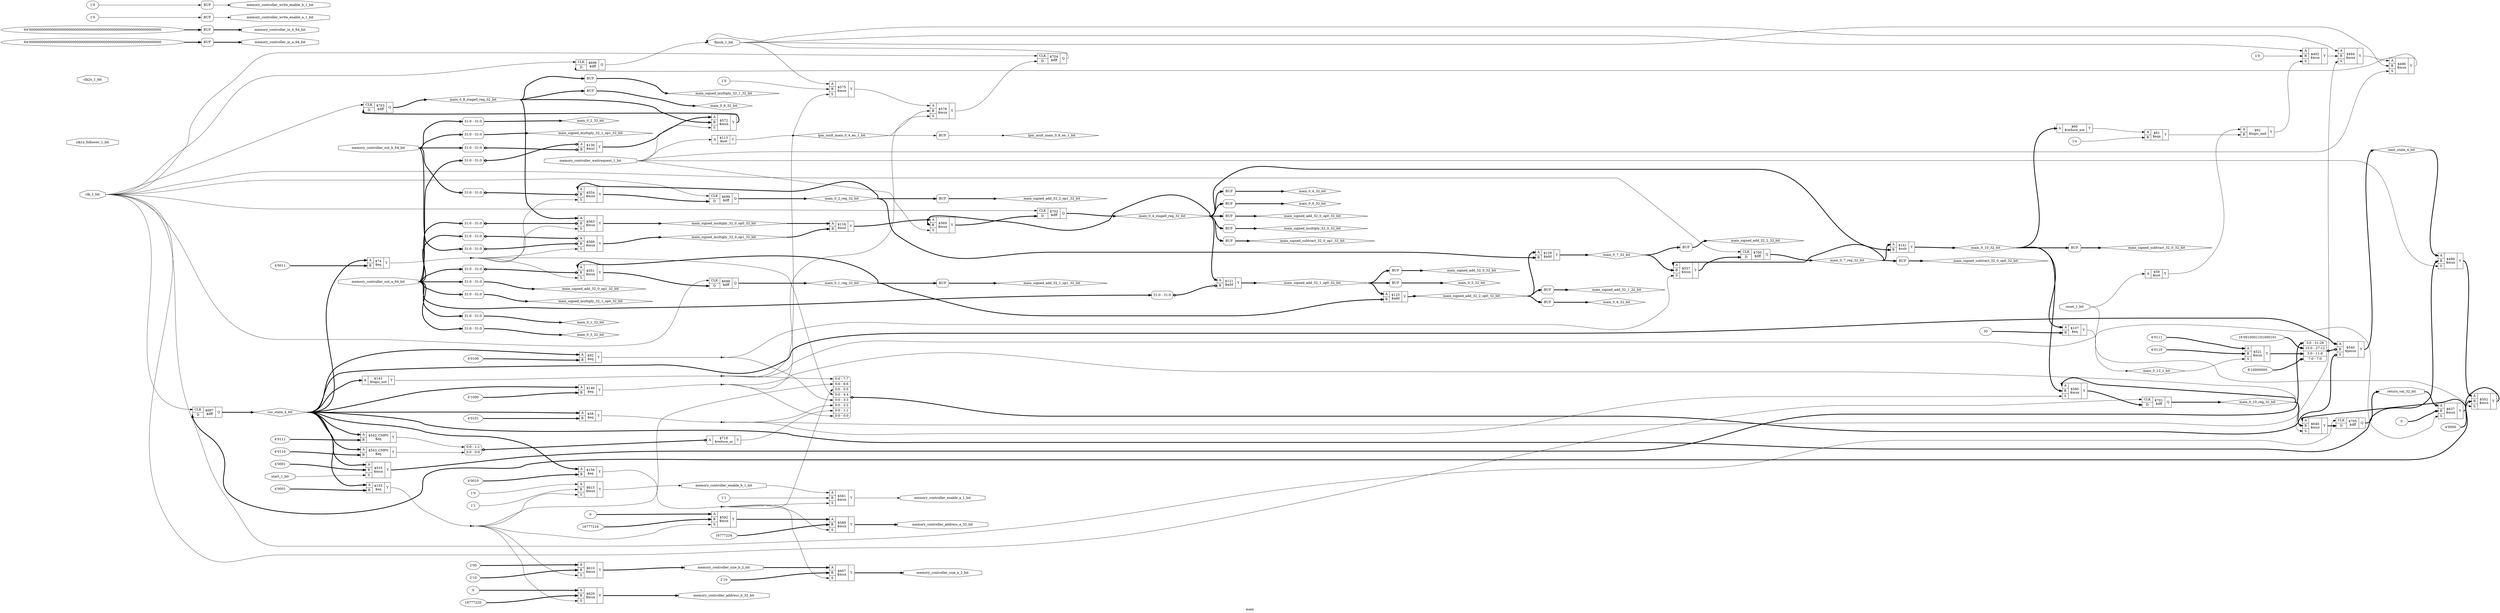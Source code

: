 digraph "main" {
label="main";
rankdir="LR";
remincross=true;
n36 [ shape=octagon, label="clk_1_bit", color="black", fontcolor="black" ];
n37 [ shape=octagon, label="clk1x_follower_1_bit", color="black", fontcolor="black" ];
n38 [ shape=octagon, label="clk2x_1_bit", color="black", fontcolor="black" ];
n39 [ shape=diamond, label="cur_state_4_bit", color="black", fontcolor="black" ];
n40 [ shape=octagon, label="finish_1_bit", color="black", fontcolor="black" ];
n41 [ shape=diamond, label="lpm_mult_main_0_4_en_1_bit", color="black", fontcolor="black" ];
n42 [ shape=diamond, label="lpm_mult_main_0_8_en_1_bit", color="black", fontcolor="black" ];
n43 [ shape=diamond, label="main_0_1_32_bit", color="black", fontcolor="black" ];
n44 [ shape=diamond, label="main_0_10_32_bit", color="black", fontcolor="black" ];
n45 [ shape=diamond, label="main_0_10_reg_32_bit", color="black", fontcolor="black" ];
n46 [ shape=diamond, label="main_0_12_1_bit", color="black", fontcolor="black" ];
n47 [ shape=diamond, label="main_0_1_reg_32_bit", color="black", fontcolor="black" ];
n48 [ shape=diamond, label="main_0_2_32_bit", color="black", fontcolor="black" ];
n49 [ shape=diamond, label="main_0_2_reg_32_bit", color="black", fontcolor="black" ];
n50 [ shape=diamond, label="main_0_3_32_bit", color="black", fontcolor="black" ];
n51 [ shape=diamond, label="main_0_4_32_bit", color="black", fontcolor="black" ];
n52 [ shape=diamond, label="main_0_4_stage0_reg_32_bit", color="black", fontcolor="black" ];
n53 [ shape=diamond, label="main_0_5_32_bit", color="black", fontcolor="black" ];
n54 [ shape=diamond, label="main_0_6_32_bit", color="black", fontcolor="black" ];
n55 [ shape=diamond, label="main_0_7_32_bit", color="black", fontcolor="black" ];
n56 [ shape=diamond, label="main_0_7_reg_32_bit", color="black", fontcolor="black" ];
n57 [ shape=diamond, label="main_0_8_32_bit", color="black", fontcolor="black" ];
n58 [ shape=diamond, label="main_0_8_stage0_reg_32_bit", color="black", fontcolor="black" ];
n59 [ shape=diamond, label="main_0_9_32_bit", color="black", fontcolor="black" ];
n60 [ shape=diamond, label="main_signed_add_32_0_32_bit", color="black", fontcolor="black" ];
n61 [ shape=diamond, label="main_signed_add_32_0_op0_32_bit", color="black", fontcolor="black" ];
n62 [ shape=diamond, label="main_signed_add_32_0_op1_32_bit", color="black", fontcolor="black" ];
n63 [ shape=diamond, label="main_signed_add_32_1_32_bit", color="black", fontcolor="black" ];
n64 [ shape=diamond, label="main_signed_add_32_1_op0_32_bit", color="black", fontcolor="black" ];
n65 [ shape=diamond, label="main_signed_add_32_1_op1_32_bit", color="black", fontcolor="black" ];
n66 [ shape=diamond, label="main_signed_add_32_2_32_bit", color="black", fontcolor="black" ];
n67 [ shape=diamond, label="main_signed_add_32_2_op0_32_bit", color="black", fontcolor="black" ];
n68 [ shape=diamond, label="main_signed_add_32_2_op1_32_bit", color="black", fontcolor="black" ];
n69 [ shape=diamond, label="main_signed_multiply_32_0_32_bit", color="black", fontcolor="black" ];
n70 [ shape=diamond, label="main_signed_multiply_32_0_op0_32_bit", color="black", fontcolor="black" ];
n71 [ shape=diamond, label="main_signed_multiply_32_0_op1_32_bit", color="black", fontcolor="black" ];
n72 [ shape=diamond, label="main_signed_multiply_32_1_32_bit", color="black", fontcolor="black" ];
n73 [ shape=diamond, label="main_signed_multiply_32_1_op0_32_bit", color="black", fontcolor="black" ];
n74 [ shape=diamond, label="main_signed_multiply_32_1_op1_32_bit", color="black", fontcolor="black" ];
n75 [ shape=diamond, label="main_signed_subtract_32_0_32_bit", color="black", fontcolor="black" ];
n76 [ shape=diamond, label="main_signed_subtract_32_0_op0_32_bit", color="black", fontcolor="black" ];
n77 [ shape=diamond, label="main_signed_subtract_32_0_op1_32_bit", color="black", fontcolor="black" ];
n78 [ shape=octagon, label="memory_controller_address_a_32_bit", color="black", fontcolor="black" ];
n79 [ shape=octagon, label="memory_controller_address_b_32_bit", color="black", fontcolor="black" ];
n80 [ shape=octagon, label="memory_controller_enable_a_1_bit", color="black", fontcolor="black" ];
n81 [ shape=octagon, label="memory_controller_enable_b_1_bit", color="black", fontcolor="black" ];
n82 [ shape=octagon, label="memory_controller_in_a_64_bit", color="black", fontcolor="black" ];
n83 [ shape=octagon, label="memory_controller_in_b_64_bit", color="black", fontcolor="black" ];
n84 [ shape=octagon, label="memory_controller_out_a_64_bit", color="black", fontcolor="black" ];
n85 [ shape=octagon, label="memory_controller_out_b_64_bit", color="black", fontcolor="black" ];
n86 [ shape=octagon, label="memory_controller_size_a_2_bit", color="black", fontcolor="black" ];
n87 [ shape=octagon, label="memory_controller_size_b_2_bit", color="black", fontcolor="black" ];
n88 [ shape=octagon, label="memory_controller_waitrequest_1_bit", color="black", fontcolor="black" ];
n89 [ shape=octagon, label="memory_controller_write_enable_a_1_bit", color="black", fontcolor="black" ];
n90 [ shape=octagon, label="memory_controller_write_enable_b_1_bit", color="black", fontcolor="black" ];
n91 [ shape=diamond, label="next_state_4_bit", color="black", fontcolor="black" ];
n92 [ shape=octagon, label="reset_1_bit", color="black", fontcolor="black" ];
n93 [ shape=octagon, label="return_val_32_bit", color="black", fontcolor="black" ];
n94 [ shape=octagon, label="start_1_bit", color="black", fontcolor="black" ];
c98 [ shape=record, label="{{<p95> A|<p96> B}|$121\n$add|{<p97> Y}}" ];
x0 [ shape=record, style=rounded, label="<s0> 31:0 - 31:0 " ];
x0:e -> c98:p96:w [arrowhead=odiamond, arrowtail=odiamond, dir=both, color="black", style="setlinewidth(3)", label=""];
c99 [ shape=record, label="{{<p95> A|<p96> B}|$125\n$add|{<p97> Y}}" ];
c100 [ shape=record, label="{{<p95> A|<p96> B}|$129\n$add|{<p97> Y}}" ];
c101 [ shape=record, label="{{<p95> A}|$718\n$reduce_or|{<p97> Y}}" ];
x1 [ shape=record, style=rounded, label="<s1> 0:0 - 1:1 |<s0> 0:0 - 0:0 " ];
x1:e -> c101:p95:w [arrowhead=odiamond, arrowtail=odiamond, dir=both, color="black", style="setlinewidth(3)", label=""];
v2 [ label="4'0101" ];
c102 [ shape=record, label="{{<p95> A|<p96> B}|$58\n$eq|{<p97> Y}}" ];
c103 [ shape=record, label="{{<p95> A}|$59\n$not|{<p97> Y}}" ];
v3 [ label="4'0011" ];
c104 [ shape=record, label="{{<p95> A|<p96> B}|$74\n$eq|{<p97> Y}}" ];
v4 [ label="4'0100" ];
c105 [ shape=record, label="{{<p95> A|<p96> B}|$92\n$eq|{<p97> Y}}" ];
v5 [ label="30" ];
c106 [ shape=record, label="{{<p95> A|<p96> B}|$107\n$eq|{<p97> Y}}" ];
c107 [ shape=record, label="{{<p95> A}|$113\n$not|{<p97> Y}}" ];
c108 [ shape=record, label="{{<p95> A}|$143\n$logic_not|{<p97> Y}}" ];
v6 [ label="4'1000" ];
c109 [ shape=record, label="{{<p95> A|<p96> B}|$146\n$eq|{<p97> Y}}" ];
v7 [ label="4'0001" ];
c110 [ shape=record, label="{{<p95> A|<p96> B}|$155\n$eq|{<p97> Y}}" ];
v8 [ label="4'0010" ];
c111 [ shape=record, label="{{<p95> A|<p96> B}|$156\n$eq|{<p97> Y}}" ];
v9 [ label="1'x" ];
c112 [ shape=record, label="{{<p95> A|<p96> B}|$61\n$eqx|{<p97> Y}}" ];
c113 [ shape=record, label="{{<p95> A|<p96> B}|$62\n$logic_and|{<p97> Y}}" ];
c114 [ shape=record, label="{{<p95> A|<p96> B}|$116\n$mul|{<p97> Y}}" ];
c115 [ shape=record, label="{{<p95> A|<p96> B}|$136\n$mul|{<p97> Y}}" ];
x10 [ shape=record, style=rounded, label="<s0> 31:0 - 31:0 " ];
x10:e -> c115:p95:w [arrowhead=odiamond, arrowtail=odiamond, dir=both, color="black", style="setlinewidth(3)", label=""];
x11 [ shape=record, style=rounded, label="<s0> 31:0 - 31:0 " ];
x11:e -> c115:p96:w [arrowhead=odiamond, arrowtail=odiamond, dir=both, color="black", style="setlinewidth(3)", label=""];
c119 [ shape=record, label="{{<p116> CLK|<p117> D}|$696\n$dff|{<p118> Q}}" ];
c120 [ shape=record, label="{{<p116> CLK|<p117> D}|$697\n$dff|{<p118> Q}}" ];
c121 [ shape=record, label="{{<p116> CLK|<p117> D}|$698\n$dff|{<p118> Q}}" ];
c122 [ shape=record, label="{{<p116> CLK|<p117> D}|$699\n$dff|{<p118> Q}}" ];
c123 [ shape=record, label="{{<p116> CLK|<p117> D}|$700\n$dff|{<p118> Q}}" ];
c124 [ shape=record, label="{{<p116> CLK|<p117> D}|$701\n$dff|{<p118> Q}}" ];
c125 [ shape=record, label="{{<p116> CLK|<p117> D}|$702\n$dff|{<p118> Q}}" ];
c126 [ shape=record, label="{{<p116> CLK|<p117> D}|$703\n$dff|{<p118> Q}}" ];
c127 [ shape=record, label="{{<p116> CLK|<p117> D}|$704\n$dff|{<p118> Q}}" ];
c128 [ shape=record, label="{{<p116> CLK|<p117> D}|$705\n$dff|{<p118> Q}}" ];
v12 [ label="1'0" ];
c130 [ shape=record, label="{{<p95> A|<p96> B|<p129> S}|$492\n$mux|{<p97> Y}}" ];
c131 [ shape=record, label="{{<p95> A|<p96> B|<p129> S}|$494\n$mux|{<p97> Y}}" ];
c132 [ shape=record, label="{{<p95> A|<p96> B|<p129> S}|$496\n$mux|{<p97> Y}}" ];
c133 [ shape=record, label="{{<p95> A|<p96> B|<p129> S}|$499\n$mux|{<p97> Y}}" ];
v13 [ label="4'0000" ];
c134 [ shape=record, label="{{<p95> A|<p96> B|<p129> S}|$502\n$mux|{<p97> Y}}" ];
v14 [ label="4'0111" ];
v15 [ label="4'0110" ];
c135 [ shape=record, label="{{<p95> A|<p96> B|<p129> S}|$521\n$mux|{<p97> Y}}" ];
v16 [ label="4'0001" ];
c136 [ shape=record, label="{{<p95> A|<p96> B|<p129> S}|$535\n$mux|{<p97> Y}}" ];
v18 [ label="16'0010001101000101" ];
v19 [ label="8'10000000" ];
c137 [ shape=record, label="{{<p95> A|<p96> B|<p129> S}|$540\n$pmux|{<p97> Y}}" ];
x17 [ shape=record, style=rounded, label="<s3> 3:0 - 31:28 |<s2> 15:0 - 27:12 |<s1> 3:0 - 11:8 |<s0> 7:0 - 7:0 " ];
x17:e -> c137:p96:w [arrowhead=odiamond, arrowtail=odiamond, dir=both, color="black", style="setlinewidth(3)", label=""];
x20 [ shape=record, style=rounded, label="<s7> 0:0 - 7:7 |<s6> 0:0 - 6:6 |<s5> 0:0 - 5:5 |<s4> 0:0 - 4:4 |<s3> 0:0 - 3:3 |<s2> 0:0 - 2:2 |<s1> 0:0 - 1:1 |<s0> 0:0 - 0:0 " ];
x20:e -> c137:p129:w [arrowhead=odiamond, arrowtail=odiamond, dir=both, color="black", style="setlinewidth(3)", label=""];
v21 [ label="4'0111" ];
c138 [ shape=record, label="{{<p95> A|<p96> B}|$542_CMP0\n$eq|{<p97> Y}}" ];
v22 [ label="4'0110" ];
c139 [ shape=record, label="{{<p95> A|<p96> B}|$543_CMP0\n$eq|{<p97> Y}}" ];
c140 [ shape=record, label="{{<p95> A|<p96> B|<p129> S}|$551\n$mux|{<p97> Y}}" ];
x23 [ shape=record, style=rounded, label="<s0> 31:0 - 31:0 " ];
x23:e -> c140:p96:w [arrowhead=odiamond, arrowtail=odiamond, dir=both, color="black", style="setlinewidth(3)", label=""];
c141 [ shape=record, label="{{<p95> A|<p96> B|<p129> S}|$554\n$mux|{<p97> Y}}" ];
x24 [ shape=record, style=rounded, label="<s0> 31:0 - 31:0 " ];
x24:e -> c141:p96:w [arrowhead=odiamond, arrowtail=odiamond, dir=both, color="black", style="setlinewidth(3)", label=""];
c142 [ shape=record, label="{{<p95> A|<p96> B|<p129> S}|$557\n$mux|{<p97> Y}}" ];
c143 [ shape=record, label="{{<p95> A|<p96> B|<p129> S}|$560\n$mux|{<p97> Y}}" ];
c144 [ shape=record, label="{{<p95> A|<p96> B|<p129> S}|$563\n$mux|{<p97> Y}}" ];
x25 [ shape=record, style=rounded, label="<s0> 31:0 - 31:0 " ];
x25:e -> c144:p96:w [arrowhead=odiamond, arrowtail=odiamond, dir=both, color="black", style="setlinewidth(3)", label=""];
c145 [ shape=record, label="{{<p95> A|<p96> B|<p129> S}|$566\n$mux|{<p97> Y}}" ];
x26 [ shape=record, style=rounded, label="<s0> 31:0 - 31:0 " ];
x26:e -> c145:p95:w [arrowhead=odiamond, arrowtail=odiamond, dir=both, color="black", style="setlinewidth(3)", label=""];
x27 [ shape=record, style=rounded, label="<s0> 31:0 - 31:0 " ];
x27:e -> c145:p96:w [arrowhead=odiamond, arrowtail=odiamond, dir=both, color="black", style="setlinewidth(3)", label=""];
c146 [ shape=record, label="{{<p95> A|<p96> B|<p129> S}|$569\n$mux|{<p97> Y}}" ];
c147 [ shape=record, label="{{<p95> A|<p96> B|<p129> S}|$572\n$mux|{<p97> Y}}" ];
v28 [ label="1'0" ];
c148 [ shape=record, label="{{<p95> A|<p96> B|<p129> S}|$575\n$mux|{<p97> Y}}" ];
c149 [ shape=record, label="{{<p95> A|<p96> B|<p129> S}|$578\n$mux|{<p97> Y}}" ];
v29 [ label="1'1" ];
c150 [ shape=record, label="{{<p95> A|<p96> B|<p129> S}|$581\n$mux|{<p97> Y}}" ];
v30 [ label="16777224" ];
c151 [ shape=record, label="{{<p95> A|<p96> B|<p129> S}|$589\n$mux|{<p97> Y}}" ];
v31 [ label="0" ];
v32 [ label="16777216" ];
c152 [ shape=record, label="{{<p95> A|<p96> B|<p129> S}|$592\n$mux|{<p97> Y}}" ];
v33 [ label="2'10" ];
c153 [ shape=record, label="{{<p95> A|<p96> B|<p129> S}|$607\n$mux|{<p97> Y}}" ];
v34 [ label="2'00" ];
v35 [ label="2'10" ];
c154 [ shape=record, label="{{<p95> A|<p96> B|<p129> S}|$610\n$mux|{<p97> Y}}" ];
v36 [ label="1'0" ];
v37 [ label="1'1" ];
c155 [ shape=record, label="{{<p95> A|<p96> B|<p129> S}|$615\n$mux|{<p97> Y}}" ];
v38 [ label="0" ];
v39 [ label="16777220" ];
c156 [ shape=record, label="{{<p95> A|<p96> B|<p129> S}|$620\n$mux|{<p97> Y}}" ];
v40 [ label="0" ];
c157 [ shape=record, label="{{<p95> A|<p96> B|<p129> S}|$637\n$mux|{<p97> Y}}" ];
c158 [ shape=record, label="{{<p95> A|<p96> B|<p129> S}|$640\n$mux|{<p97> Y}}" ];
c159 [ shape=record, label="{{<p95> A}|$60\n$reduce_xor|{<p97> Y}}" ];
c160 [ shape=record, label="{{<p95> A|<p96> B}|$141\n$sub|{<p97> Y}}" ];
x41 [shape=box, style=rounded, label="BUF"];
x42 [ shape=record, style=rounded, label="<s0> 31:0 - 31:0 " ];
x43 [ shape=record, style=rounded, label="<s0> 31:0 - 31:0 " ];
x44 [ shape=record, style=rounded, label="<s0> 31:0 - 31:0 " ];
x45 [shape=box, style=rounded, label="BUF"];
x46 [shape=box, style=rounded, label="BUF"];
x47 [shape=box, style=rounded, label="BUF"];
x48 [shape=box, style=rounded, label="BUF"];
x49 [shape=box, style=rounded, label="BUF"];
x50 [shape=box, style=rounded, label="BUF"];
x51 [shape=box, style=rounded, label="BUF"];
x52 [ shape=record, style=rounded, label="<s0> 31:0 - 31:0 " ];
x53 [shape=box, style=rounded, label="BUF"];
x54 [shape=box, style=rounded, label="BUF"];
x55 [shape=box, style=rounded, label="BUF"];
x56 [shape=box, style=rounded, label="BUF"];
x57 [shape=box, style=rounded, label="BUF"];
x58 [shape=box, style=rounded, label="BUF"];
x59 [ shape=record, style=rounded, label="<s0> 31:0 - 31:0 " ];
x60 [ shape=record, style=rounded, label="<s0> 31:0 - 31:0 " ];
x61 [shape=box, style=rounded, label="BUF"];
x62 [shape=box, style=rounded, label="BUF"];
x63 [shape=box, style=rounded, label="BUF"];
v64 [ label="64'0000000000000000000000000000000000000000000000000000000000000000" ];
x65 [shape=box, style=rounded, label="BUF"];
v66 [ label="64'0000000000000000000000000000000000000000000000000000000000000000" ];
x67 [shape=box, style=rounded, label="BUF"];
v68 [ label="1'0" ];
x69 [shape=box, style=rounded, label="BUF"];
v70 [ label="1'0" ];
x71 [shape=box, style=rounded, label="BUF"];
c158:p97:e -> c128:p117:w [color="black", style="setlinewidth(3)", label=""];
c149:p97:e -> c127:p117:w [color="black", label=""];
c152:p97:e -> c151:p95:w [color="black", style="setlinewidth(3)", label=""];
c136:p97:e -> x17:s3:w [color="black", style="setlinewidth(3)", label=""];
c135:p97:e -> x17:s1:w [color="black", style="setlinewidth(3)", label=""];
c101:p97:e -> x20:s1:w [color="black", label=""];
n16 [ shape=point ];
c102:p97:e -> n16:w [color="black", label=""];
n16:e -> c131:p129:w [color="black", label=""];
n16:e -> c143:p129:w [color="black", label=""];
n16:e -> x20:s2:w [color="black", label=""];
c103:p97:e -> c113:p95:w [color="black", label=""];
n18 [ shape=point ];
c104:p97:e -> n18:w [color="black", label=""];
n18:e -> c140:p129:w [color="black", label=""];
n18:e -> c141:p129:w [color="black", label=""];
n18:e -> c144:p129:w [color="black", label=""];
n18:e -> c145:p129:w [color="black", label=""];
n18:e -> x20:s4:w [color="black", label=""];
n19 [ shape=point ];
c105:p97:e -> n19:w [color="black", label=""];
n19:e -> c142:p129:w [color="black", label=""];
n19:e -> x20:s3:w [color="black", label=""];
c134:p97:e -> c120:p117:w [color="black", style="setlinewidth(3)", label=""];
n20 [ shape=point ];
c108:p97:e -> n20:w [color="black", label=""];
n20:e -> c148:p129:w [color="black", label=""];
n20:e -> c157:p129:w [color="black", label=""];
n20:e -> x20:s7:w [color="black", label=""];
n21 [ shape=point ];
c109:p97:e -> n21:w [color="black", label=""];
n21:e -> c149:p129:w [color="black", label=""];
n21:e -> c158:p129:w [color="black", label=""];
n21:e -> x20:s0:w [color="black", label=""];
n22 [ shape=point ];
c110:p97:e -> n22:w [color="black", label=""];
n22:e -> c152:p129:w [color="black", label=""];
n22:e -> c154:p129:w [color="black", label=""];
n22:e -> c155:p129:w [color="black", label=""];
n22:e -> c156:p129:w [color="black", label=""];
n22:e -> x20:s6:w [color="black", label=""];
n23 [ shape=point ];
c111:p97:e -> n23:w [color="black", label=""];
n23:e -> c150:p129:w [color="black", label=""];
n23:e -> c151:p129:w [color="black", label=""];
n23:e -> c153:p129:w [color="black", label=""];
n23:e -> x20:s5:w [color="black", label=""];
c112:p97:e -> c113:p96:w [color="black", label=""];
c113:p97:e -> c130:p129:w [color="black", label=""];
c114:p97:e -> c146:p95:w [color="black", style="setlinewidth(3)", label=""];
c115:p97:e -> c147:p95:w [color="black", style="setlinewidth(3)", label=""];
c130:p97:e -> c131:p96:w [color="black", label=""];
c131:p97:e -> c132:p95:w [color="black", label=""];
c132:p97:e -> c119:p117:w [color="black", label=""];
c133:p97:e -> c134:p95:w [color="black", style="setlinewidth(3)", label=""];
c138:p97:e -> x1:s1:w [color="black", label=""];
c139:p97:e -> x1:s0:w [color="black", label=""];
c148:p97:e -> c149:p95:w [color="black", label=""];
c157:p97:e -> c158:p95:w [color="black", style="setlinewidth(3)", label=""];
c159:p97:e -> c112:p95:w [color="black", label=""];
n36:e -> c119:p116:w [color="black", label=""];
n36:e -> c120:p116:w [color="black", label=""];
n36:e -> c121:p116:w [color="black", label=""];
n36:e -> c122:p116:w [color="black", label=""];
n36:e -> c123:p116:w [color="black", label=""];
n36:e -> c124:p116:w [color="black", label=""];
n36:e -> c125:p116:w [color="black", label=""];
n36:e -> c126:p116:w [color="black", label=""];
n36:e -> c127:p116:w [color="black", label=""];
n36:e -> c128:p116:w [color="black", label=""];
c120:p118:e -> n39:w [color="black", style="setlinewidth(3)", label=""];
n39:e -> c102:p95:w [color="black", style="setlinewidth(3)", label=""];
n39:e -> c104:p95:w [color="black", style="setlinewidth(3)", label=""];
n39:e -> c105:p95:w [color="black", style="setlinewidth(3)", label=""];
n39:e -> c108:p95:w [color="black", style="setlinewidth(3)", label=""];
n39:e -> c109:p95:w [color="black", style="setlinewidth(3)", label=""];
n39:e -> c110:p95:w [color="black", style="setlinewidth(3)", label=""];
n39:e -> c111:p95:w [color="black", style="setlinewidth(3)", label=""];
n39:e -> c133:p96:w [color="black", style="setlinewidth(3)", label=""];
n39:e -> c136:p95:w [color="black", style="setlinewidth(3)", label=""];
n39:e -> c137:p95:w [color="black", style="setlinewidth(3)", label=""];
n39:e -> c138:p95:w [color="black", style="setlinewidth(3)", label=""];
n39:e -> c139:p95:w [color="black", style="setlinewidth(3)", label=""];
c143:p97:e -> c124:p117:w [color="black", style="setlinewidth(3)", label=""];
c119:p118:e -> n40:w [color="black", label=""];
c127:p118:e -> n40:w [color="black", label=""];
n40:e -> c130:p95:w [color="black", label=""];
n40:e -> c131:p95:w [color="black", label=""];
n40:e -> c132:p96:w [color="black", label=""];
n40:e -> c148:p95:w [color="black", label=""];
c107:p97:e -> n41:w [color="black", label=""];
n41:e -> c149:p96:w [color="black", label=""];
n41:e -> x41:w:w [color="black", label=""];
x41:e:e -> n42:w [color="black", label=""];
x42:e -> n43:w [color="black", style="setlinewidth(3)", label=""];
c160:p97:e -> n44:w [color="black", style="setlinewidth(3)", label=""];
n44:e -> c106:p95:w [color="black", style="setlinewidth(3)", label=""];
n44:e -> c143:p96:w [color="black", style="setlinewidth(3)", label=""];
n44:e -> c159:p95:w [color="black", style="setlinewidth(3)", label=""];
n44:e -> x61:w:w [color="black", style="setlinewidth(3)", label=""];
c124:p118:e -> n45:w [color="black", style="setlinewidth(3)", label=""];
n45:e -> c143:p95:w [color="black", style="setlinewidth(3)", label=""];
n45:e -> c158:p96:w [color="black", style="setlinewidth(3)", label=""];
c106:p97:e -> n46:w [color="black", label=""];
n46:e -> c135:p129:w [color="black", label=""];
c121:p118:e -> n47:w [color="black", style="setlinewidth(3)", label=""];
n47:e -> c140:p95:w [color="black", style="setlinewidth(3)", label=""];
n47:e -> c99:p96:w [color="black", style="setlinewidth(3)", label=""];
n47:e -> x54:w:w [color="black", style="setlinewidth(3)", label=""];
x43:e -> n48:w [color="black", style="setlinewidth(3)", label=""];
c122:p118:e -> n49:w [color="black", style="setlinewidth(3)", label=""];
n49:e -> c100:p96:w [color="black", style="setlinewidth(3)", label=""];
n49:e -> c141:p95:w [color="black", style="setlinewidth(3)", label=""];
n49:e -> x56:w:w [color="black", style="setlinewidth(3)", label=""];
c140:p97:e -> c121:p117:w [color="black", style="setlinewidth(3)", label=""];
x44:e -> n50:w [color="black", style="setlinewidth(3)", label=""];
x45:e:e -> n51:w [color="black", style="setlinewidth(3)", label=""];
c125:p118:e -> n52:w [color="black", style="setlinewidth(3)", label=""];
n52:e -> c146:p96:w [color="black", style="setlinewidth(3)", label=""];
n52:e -> c160:p96:w [color="black", style="setlinewidth(3)", label=""];
n52:e -> c98:p95:w [color="black", style="setlinewidth(3)", label=""];
n52:e -> x45:w:w [color="black", style="setlinewidth(3)", label=""];
n52:e -> x49:w:w [color="black", style="setlinewidth(3)", label=""];
n52:e -> x51:w:w [color="black", style="setlinewidth(3)", label=""];
n52:e -> x57:w:w [color="black", style="setlinewidth(3)", label=""];
n52:e -> x63:w:w [color="black", style="setlinewidth(3)", label=""];
x46:e:e -> n53:w [color="black", style="setlinewidth(3)", label=""];
x47:e:e -> n54:w [color="black", style="setlinewidth(3)", label=""];
c100:p97:e -> n55:w [color="black", style="setlinewidth(3)", label=""];
n55:e -> c142:p96:w [color="black", style="setlinewidth(3)", label=""];
n55:e -> x55:w:w [color="black", style="setlinewidth(3)", label=""];
c123:p118:e -> n56:w [color="black", style="setlinewidth(3)", label=""];
n56:e -> c142:p95:w [color="black", style="setlinewidth(3)", label=""];
n56:e -> c160:p95:w [color="black", style="setlinewidth(3)", label=""];
n56:e -> x62:w:w [color="black", style="setlinewidth(3)", label=""];
x48:e:e -> n57:w [color="black", style="setlinewidth(3)", label=""];
c126:p118:e -> n58:w [color="black", style="setlinewidth(3)", label=""];
n58:e -> c144:p95:w [color="black", style="setlinewidth(3)", label=""];
n58:e -> c147:p96:w [color="black", style="setlinewidth(3)", label=""];
n58:e -> x48:w:w [color="black", style="setlinewidth(3)", label=""];
n58:e -> x58:w:w [color="black", style="setlinewidth(3)", label=""];
x49:e:e -> n59:w [color="black", style="setlinewidth(3)", label=""];
c141:p97:e -> c122:p117:w [color="black", style="setlinewidth(3)", label=""];
x50:e:e -> n60:w [color="black", style="setlinewidth(3)", label=""];
x51:e:e -> n61:w [color="black", style="setlinewidth(3)", label=""];
x52:e -> n62:w [color="black", style="setlinewidth(3)", label=""];
x53:e:e -> n63:w [color="black", style="setlinewidth(3)", label=""];
c98:p97:e -> n64:w [color="black", style="setlinewidth(3)", label=""];
n64:e -> c99:p95:w [color="black", style="setlinewidth(3)", label=""];
n64:e -> x46:w:w [color="black", style="setlinewidth(3)", label=""];
n64:e -> x50:w:w [color="black", style="setlinewidth(3)", label=""];
x54:e:e -> n65:w [color="black", style="setlinewidth(3)", label=""];
x55:e:e -> n66:w [color="black", style="setlinewidth(3)", label=""];
c99:p97:e -> n67:w [color="black", style="setlinewidth(3)", label=""];
n67:e -> c100:p95:w [color="black", style="setlinewidth(3)", label=""];
n67:e -> x47:w:w [color="black", style="setlinewidth(3)", label=""];
n67:e -> x53:w:w [color="black", style="setlinewidth(3)", label=""];
x56:e:e -> n68:w [color="black", style="setlinewidth(3)", label=""];
x57:e:e -> n69:w [color="black", style="setlinewidth(3)", label=""];
c146:p97:e -> c125:p117:w [color="black", style="setlinewidth(3)", label=""];
c144:p97:e -> n70:w [color="black", style="setlinewidth(3)", label=""];
n70:e -> c114:p95:w [color="black", style="setlinewidth(3)", label=""];
c145:p97:e -> n71:w [color="black", style="setlinewidth(3)", label=""];
n71:e -> c114:p96:w [color="black", style="setlinewidth(3)", label=""];
x58:e:e -> n72:w [color="black", style="setlinewidth(3)", label=""];
x59:e -> n73:w [color="black", style="setlinewidth(3)", label=""];
x60:e -> n74:w [color="black", style="setlinewidth(3)", label=""];
x61:e:e -> n75:w [color="black", style="setlinewidth(3)", label=""];
x62:e:e -> n76:w [color="black", style="setlinewidth(3)", label=""];
x63:e:e -> n77:w [color="black", style="setlinewidth(3)", label=""];
c151:p97:e -> n78:w [color="black", style="setlinewidth(3)", label=""];
c156:p97:e -> n79:w [color="black", style="setlinewidth(3)", label=""];
c142:p97:e -> c123:p117:w [color="black", style="setlinewidth(3)", label=""];
c150:p97:e -> n80:w [color="black", label=""];
c155:p97:e -> n81:w [color="black", label=""];
n81:e -> c150:p95:w [color="black", label=""];
x65:e:e -> n82:w [color="black", style="setlinewidth(3)", label=""];
x67:e:e -> n83:w [color="black", style="setlinewidth(3)", label=""];
n84:e -> x0:s0:w [color="black", style="setlinewidth(3)", label=""];
n84:e -> x10:s0:w [color="black", style="setlinewidth(3)", label=""];
n84:e -> x23:s0:w [color="black", style="setlinewidth(3)", label=""];
n84:e -> x25:s0:w [color="black", style="setlinewidth(3)", label=""];
n84:e -> x26:s0:w [color="black", style="setlinewidth(3)", label=""];
n84:e -> x42:s0:w [color="black", style="setlinewidth(3)", label=""];
n84:e -> x44:s0:w [color="black", style="setlinewidth(3)", label=""];
n84:e -> x52:s0:w [color="black", style="setlinewidth(3)", label=""];
n84:e -> x59:s0:w [color="black", style="setlinewidth(3)", label=""];
n85:e -> x11:s0:w [color="black", style="setlinewidth(3)", label=""];
n85:e -> x24:s0:w [color="black", style="setlinewidth(3)", label=""];
n85:e -> x27:s0:w [color="black", style="setlinewidth(3)", label=""];
n85:e -> x43:s0:w [color="black", style="setlinewidth(3)", label=""];
n85:e -> x60:s0:w [color="black", style="setlinewidth(3)", label=""];
c153:p97:e -> n86:w [color="black", style="setlinewidth(3)", label=""];
c154:p97:e -> n87:w [color="black", style="setlinewidth(3)", label=""];
n87:e -> c153:p95:w [color="black", style="setlinewidth(3)", label=""];
n88:e -> c107:p95:w [color="black", label=""];
n88:e -> c132:p129:w [color="black", label=""];
n88:e -> c133:p129:w [color="black", label=""];
n88:e -> c146:p129:w [color="black", label=""];
n88:e -> c147:p129:w [color="black", label=""];
x69:e:e -> n89:w [color="black", label=""];
c147:p97:e -> c126:p117:w [color="black", style="setlinewidth(3)", label=""];
x71:e:e -> n90:w [color="black", label=""];
c137:p97:e -> n91:w [color="black", style="setlinewidth(3)", label=""];
n91:e -> c133:p95:w [color="black", style="setlinewidth(3)", label=""];
n92:e -> c103:p95:w [color="black", label=""];
n92:e -> c134:p129:w [color="black", label=""];
c128:p118:e -> n93:w [color="black", style="setlinewidth(3)", label=""];
n93:e -> c157:p95:w [color="black", style="setlinewidth(3)", label=""];
n94:e -> c136:p129:w [color="black", label=""];
v12:e -> c130:p96:w [color="black", label=""];
v13:e -> c134:p96:w [color="black", style="setlinewidth(3)", label=""];
v14:e -> c135:p95:w [color="black", style="setlinewidth(3)", label=""];
v15:e -> c135:p96:w [color="black", style="setlinewidth(3)", label=""];
v16:e -> c136:p96:w [color="black", style="setlinewidth(3)", label=""];
v18:e -> x17:s2:w [color="black", style="setlinewidth(3)", label=""];
v19:e -> x17:s0:w [color="black", style="setlinewidth(3)", label=""];
v2:e -> c102:p96:w [color="black", style="setlinewidth(3)", label=""];
v21:e -> c138:p96:w [color="black", style="setlinewidth(3)", label=""];
v22:e -> c139:p96:w [color="black", style="setlinewidth(3)", label=""];
v28:e -> c148:p96:w [color="black", label=""];
v29:e -> c150:p96:w [color="black", label=""];
v3:e -> c104:p96:w [color="black", style="setlinewidth(3)", label=""];
v30:e -> c151:p96:w [color="black", style="setlinewidth(3)", label=""];
v31:e -> c152:p95:w [color="black", style="setlinewidth(3)", label=""];
v32:e -> c152:p96:w [color="black", style="setlinewidth(3)", label=""];
v33:e -> c153:p96:w [color="black", style="setlinewidth(3)", label=""];
v34:e -> c154:p95:w [color="black", style="setlinewidth(3)", label=""];
v35:e -> c154:p96:w [color="black", style="setlinewidth(3)", label=""];
v36:e -> c155:p95:w [color="black", label=""];
v37:e -> c155:p96:w [color="black", label=""];
v38:e -> c156:p95:w [color="black", style="setlinewidth(3)", label=""];
v39:e -> c156:p96:w [color="black", style="setlinewidth(3)", label=""];
v4:e -> c105:p96:w [color="black", style="setlinewidth(3)", label=""];
v40:e -> c157:p96:w [color="black", style="setlinewidth(3)", label=""];
v5:e -> c106:p96:w [color="black", style="setlinewidth(3)", label=""];
v6:e -> c109:p96:w [color="black", style="setlinewidth(3)", label=""];
v64:e -> x65:w:w [color="black", style="setlinewidth(3)", label=""];
v66:e -> x67:w:w [color="black", style="setlinewidth(3)", label=""];
v68:e -> x69:w:w [color="black", label=""];
v7:e -> c110:p96:w [color="black", style="setlinewidth(3)", label=""];
v70:e -> x71:w:w [color="black", label=""];
v8:e -> c111:p96:w [color="black", style="setlinewidth(3)", label=""];
v9:e -> c112:p96:w [color="black", label=""];
}
